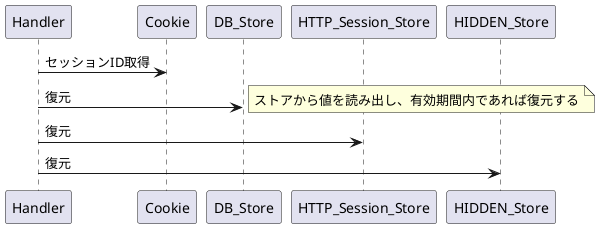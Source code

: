 @startuml

Handler -> Cookie: セッションID取得

Handler -> DB_Store: 復元
note right: ストアから値を読み出し、有効期間内であれば復元する
Handler -> HTTP_Session_Store: 復元
Handler -> HIDDEN_Store: 復元

@enduml
